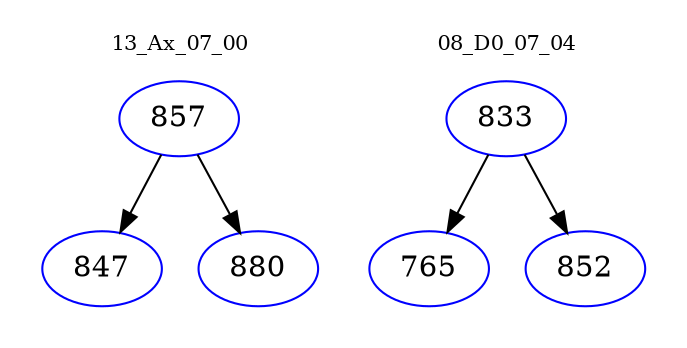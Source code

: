 digraph{
subgraph cluster_0 {
color = white
label = "13_Ax_07_00";
fontsize=10;
T0_857 [label="857", color="blue"]
T0_857 -> T0_847 [color="black"]
T0_847 [label="847", color="blue"]
T0_857 -> T0_880 [color="black"]
T0_880 [label="880", color="blue"]
}
subgraph cluster_1 {
color = white
label = "08_D0_07_04";
fontsize=10;
T1_833 [label="833", color="blue"]
T1_833 -> T1_765 [color="black"]
T1_765 [label="765", color="blue"]
T1_833 -> T1_852 [color="black"]
T1_852 [label="852", color="blue"]
}
}
